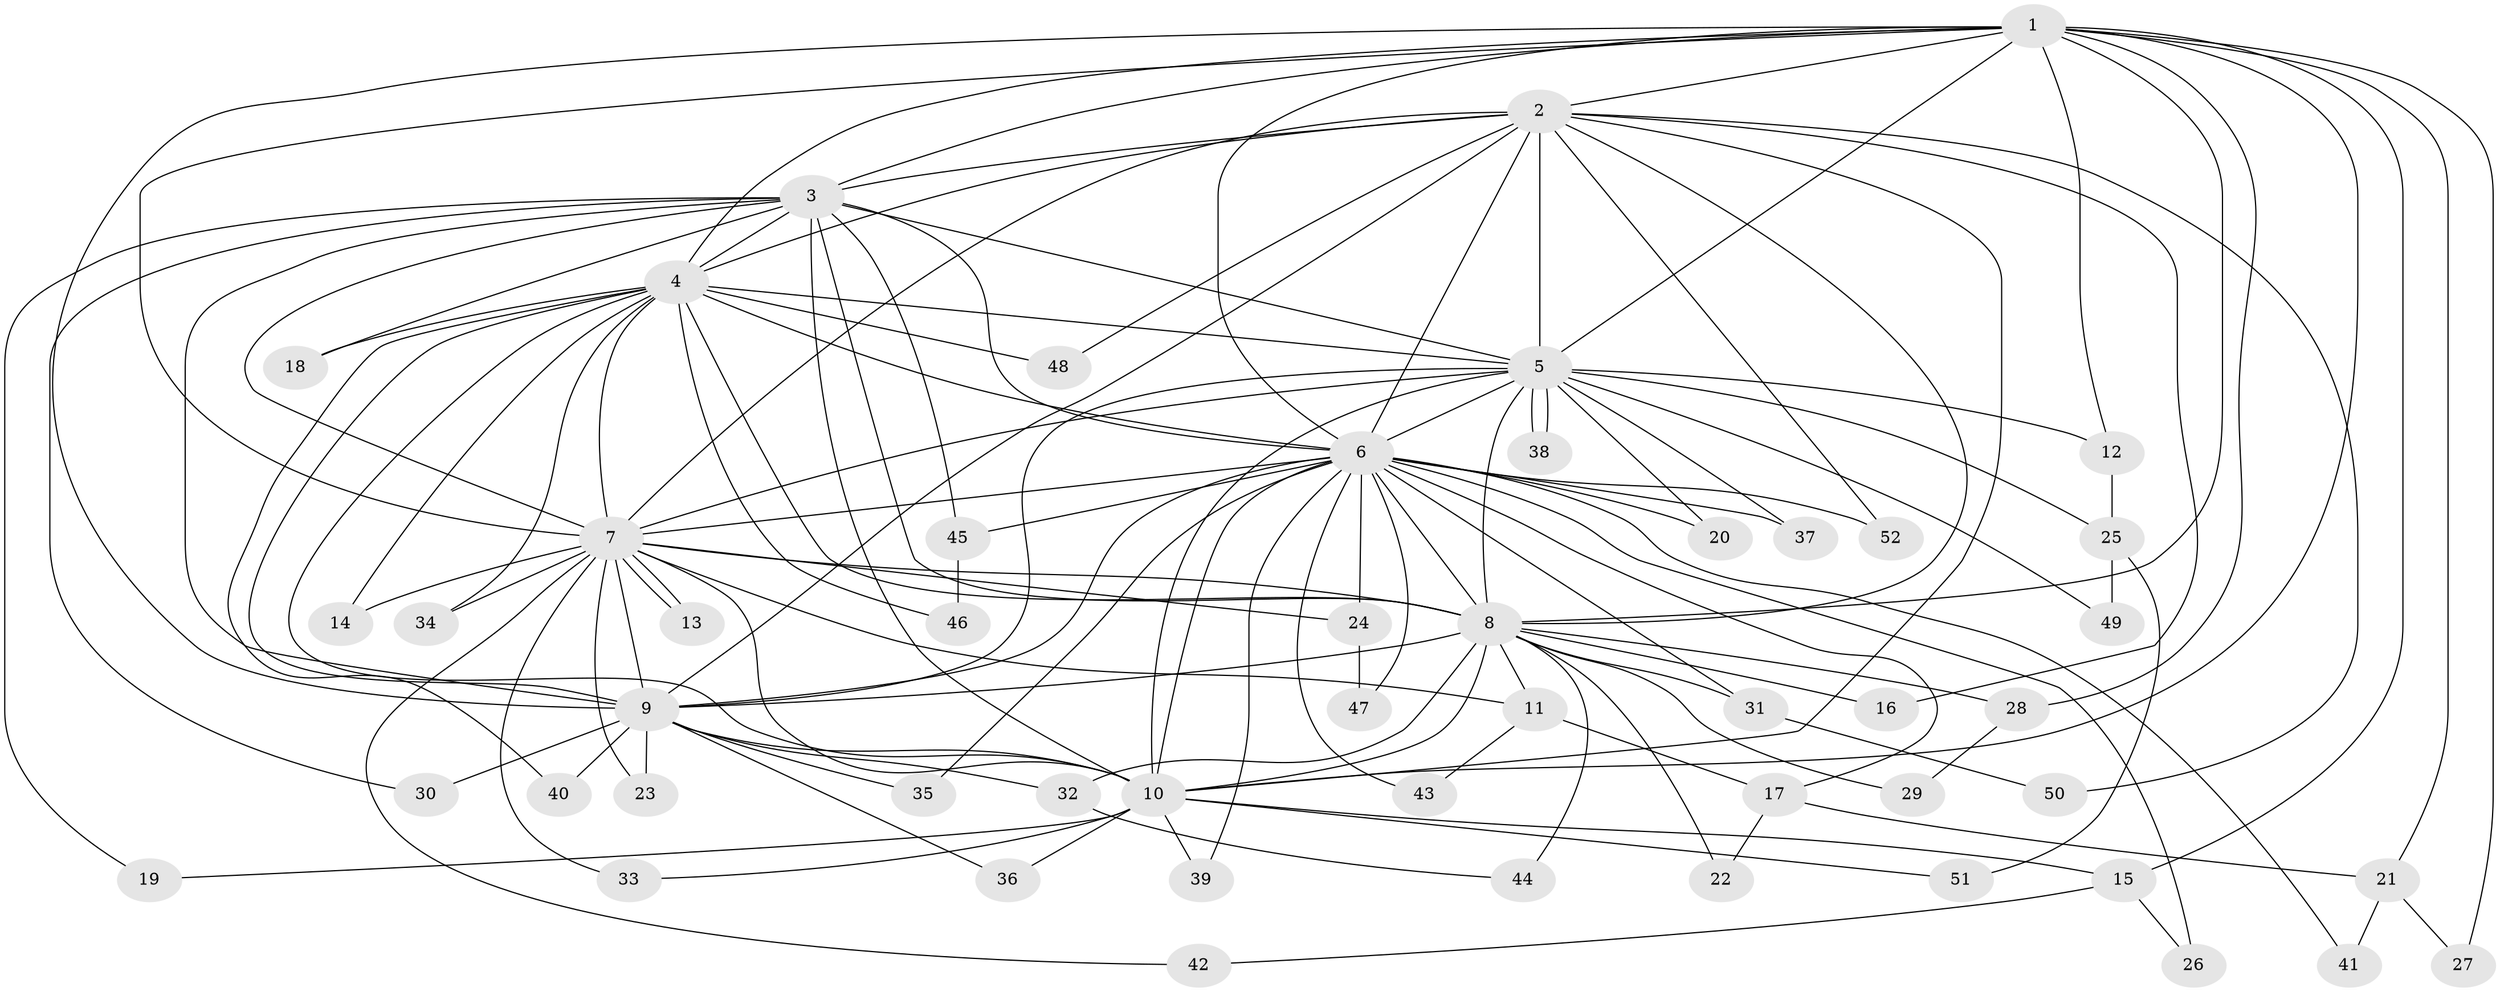 // coarse degree distribution, {13: 0.05405405405405406, 16: 0.02702702702702703, 11: 0.05405405405405406, 18: 0.05405405405405406, 12: 0.05405405405405406, 3: 0.10810810810810811, 2: 0.5675675675675675, 4: 0.02702702702702703, 1: 0.05405405405405406}
// Generated by graph-tools (version 1.1) at 2025/23/03/03/25 07:23:39]
// undirected, 52 vertices, 129 edges
graph export_dot {
graph [start="1"]
  node [color=gray90,style=filled];
  1;
  2;
  3;
  4;
  5;
  6;
  7;
  8;
  9;
  10;
  11;
  12;
  13;
  14;
  15;
  16;
  17;
  18;
  19;
  20;
  21;
  22;
  23;
  24;
  25;
  26;
  27;
  28;
  29;
  30;
  31;
  32;
  33;
  34;
  35;
  36;
  37;
  38;
  39;
  40;
  41;
  42;
  43;
  44;
  45;
  46;
  47;
  48;
  49;
  50;
  51;
  52;
  1 -- 2;
  1 -- 3;
  1 -- 4;
  1 -- 5;
  1 -- 6;
  1 -- 7;
  1 -- 8;
  1 -- 9;
  1 -- 10;
  1 -- 12;
  1 -- 15;
  1 -- 21;
  1 -- 27;
  1 -- 28;
  2 -- 3;
  2 -- 4;
  2 -- 5;
  2 -- 6;
  2 -- 7;
  2 -- 8;
  2 -- 9;
  2 -- 10;
  2 -- 16;
  2 -- 48;
  2 -- 50;
  2 -- 52;
  3 -- 4;
  3 -- 5;
  3 -- 6;
  3 -- 7;
  3 -- 8;
  3 -- 9;
  3 -- 10;
  3 -- 18;
  3 -- 19;
  3 -- 30;
  3 -- 45;
  4 -- 5;
  4 -- 6;
  4 -- 7;
  4 -- 8;
  4 -- 9;
  4 -- 10;
  4 -- 14;
  4 -- 18;
  4 -- 34;
  4 -- 40;
  4 -- 46;
  4 -- 48;
  5 -- 6;
  5 -- 7;
  5 -- 8;
  5 -- 9;
  5 -- 10;
  5 -- 12;
  5 -- 20;
  5 -- 25;
  5 -- 37;
  5 -- 38;
  5 -- 38;
  5 -- 49;
  6 -- 7;
  6 -- 8;
  6 -- 9;
  6 -- 10;
  6 -- 17;
  6 -- 20;
  6 -- 24;
  6 -- 26;
  6 -- 31;
  6 -- 35;
  6 -- 37;
  6 -- 39;
  6 -- 41;
  6 -- 43;
  6 -- 45;
  6 -- 47;
  6 -- 52;
  7 -- 8;
  7 -- 9;
  7 -- 10;
  7 -- 11;
  7 -- 13;
  7 -- 13;
  7 -- 14;
  7 -- 23;
  7 -- 24;
  7 -- 33;
  7 -- 34;
  7 -- 42;
  8 -- 9;
  8 -- 10;
  8 -- 11;
  8 -- 16;
  8 -- 22;
  8 -- 28;
  8 -- 29;
  8 -- 31;
  8 -- 32;
  8 -- 44;
  9 -- 10;
  9 -- 23;
  9 -- 30;
  9 -- 32;
  9 -- 35;
  9 -- 36;
  9 -- 40;
  10 -- 15;
  10 -- 19;
  10 -- 33;
  10 -- 36;
  10 -- 39;
  10 -- 51;
  11 -- 17;
  11 -- 43;
  12 -- 25;
  15 -- 26;
  15 -- 42;
  17 -- 21;
  17 -- 22;
  21 -- 27;
  21 -- 41;
  24 -- 47;
  25 -- 49;
  25 -- 51;
  28 -- 29;
  31 -- 50;
  32 -- 44;
  45 -- 46;
}
